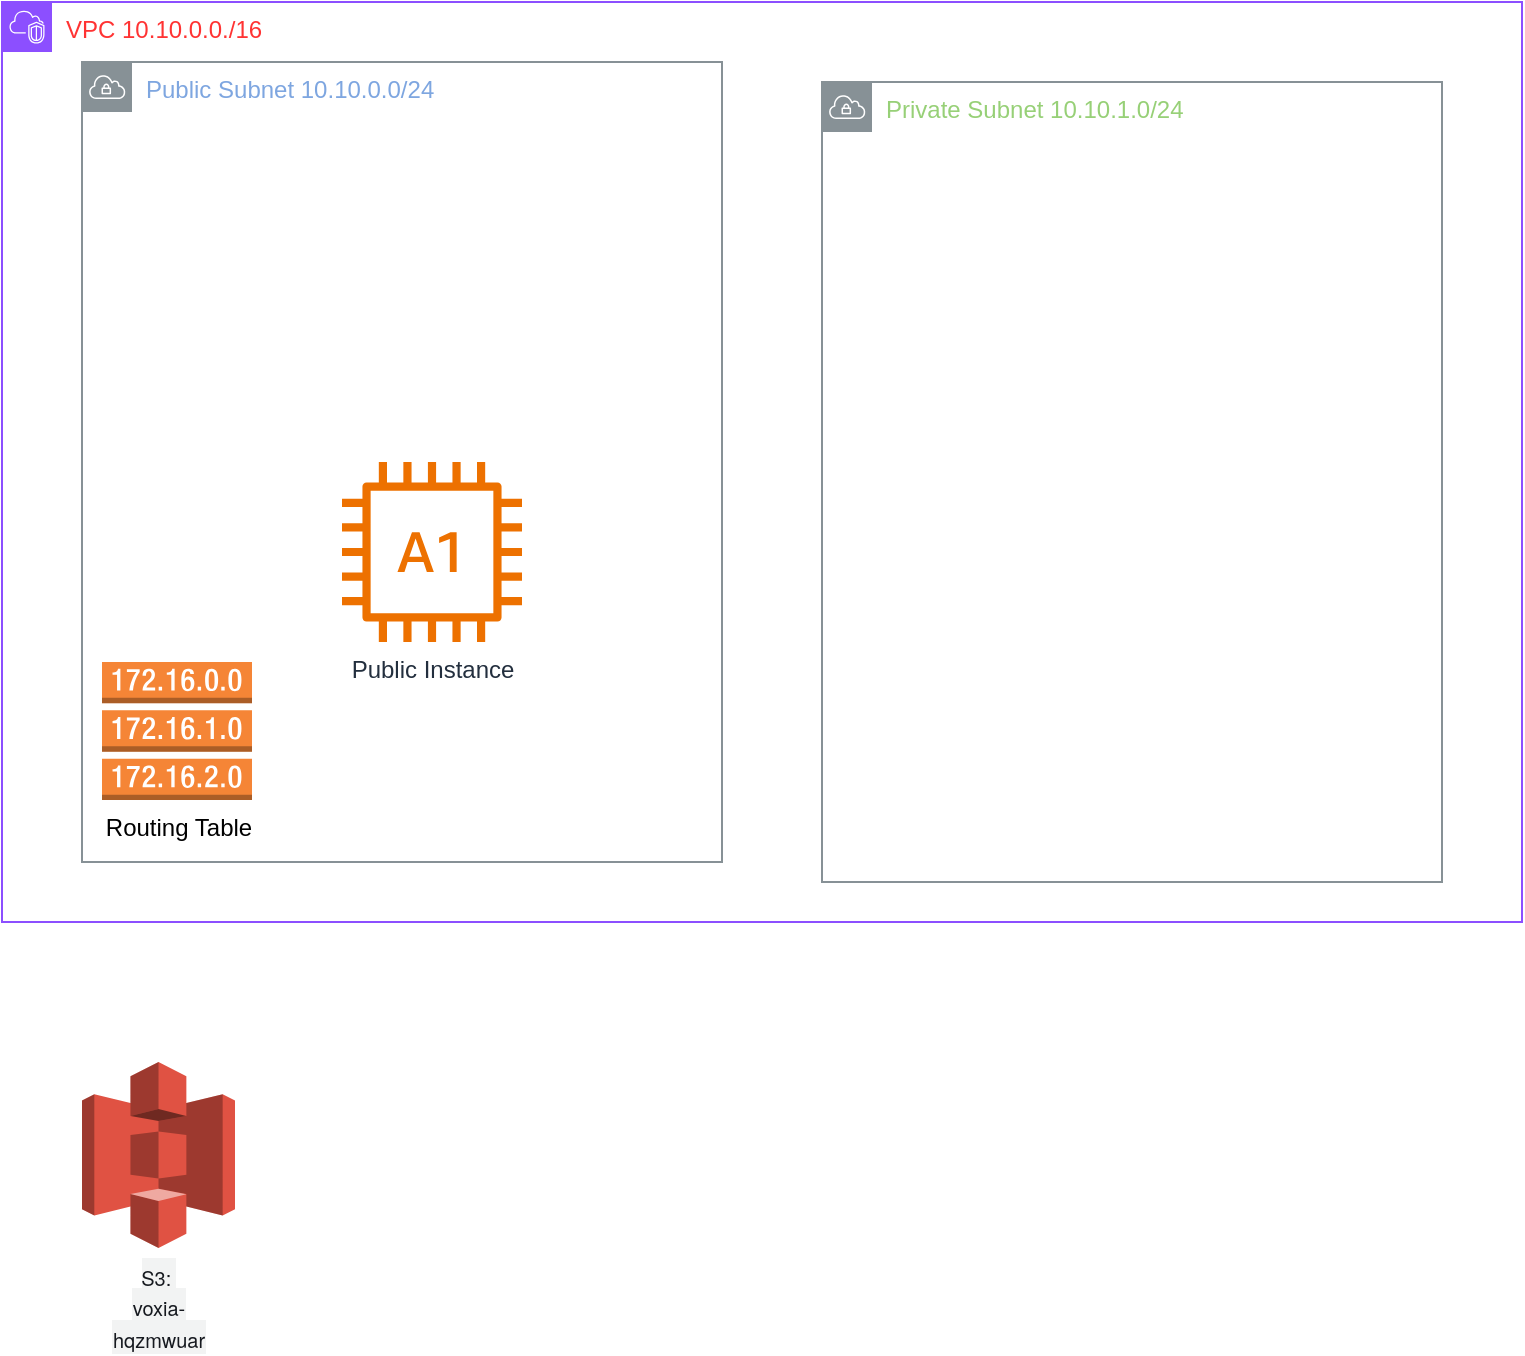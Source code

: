 <mxfile version="24.7.10">
  <diagram name="Page-1" id="qIIuJrk47lqO7817uzSL">
    <mxGraphModel dx="1234" dy="1117" grid="1" gridSize="10" guides="1" tooltips="1" connect="1" arrows="1" fold="1" page="1" pageScale="1" pageWidth="850" pageHeight="1100" math="0" shadow="0">
      <root>
        <mxCell id="0" />
        <mxCell id="1" parent="0" />
        <mxCell id="TqHkE-GuLO8kLXTITl4S-2" value="&lt;font color=&quot;#ff3333&quot;&gt;VPC 10.10.0.0./16&lt;/font&gt;" style="points=[[0,0],[0.25,0],[0.5,0],[0.75,0],[1,0],[1,0.25],[1,0.5],[1,0.75],[1,1],[0.75,1],[0.5,1],[0.25,1],[0,1],[0,0.75],[0,0.5],[0,0.25]];outlineConnect=0;gradientColor=none;html=1;whiteSpace=wrap;fontSize=12;fontStyle=0;container=1;pointerEvents=0;collapsible=0;recursiveResize=0;shape=mxgraph.aws4.group;grIcon=mxgraph.aws4.group_vpc2;strokeColor=#8C4FFF;fillColor=none;verticalAlign=top;align=left;spacingLeft=30;fontColor=#AAB7B8;dashed=0;" vertex="1" parent="1">
          <mxGeometry x="40" y="40" width="760" height="460" as="geometry" />
        </mxCell>
        <mxCell id="TqHkE-GuLO8kLXTITl4S-3" value="&lt;font color=&quot;#7ea6e0&quot;&gt;Public Subnet 10.10.0.0/24&lt;/font&gt;" style="sketch=0;outlineConnect=0;gradientColor=none;html=1;whiteSpace=wrap;fontSize=12;fontStyle=0;shape=mxgraph.aws4.group;grIcon=mxgraph.aws4.group_vpc;strokeColor=#879196;fillColor=none;verticalAlign=top;align=left;spacingLeft=30;fontColor=#879196;dashed=0;" vertex="1" parent="TqHkE-GuLO8kLXTITl4S-2">
          <mxGeometry x="40" y="30" width="320" height="400" as="geometry" />
        </mxCell>
        <mxCell id="TqHkE-GuLO8kLXTITl4S-5" value="&lt;font color=&quot;#97d077&quot;&gt;Private Subnet 10.10.1.0/24&lt;/font&gt;" style="sketch=0;outlineConnect=0;gradientColor=none;html=1;whiteSpace=wrap;fontSize=12;fontStyle=0;shape=mxgraph.aws4.group;grIcon=mxgraph.aws4.group_vpc;strokeColor=#879196;fillColor=none;verticalAlign=top;align=left;spacingLeft=30;fontColor=#879196;dashed=0;" vertex="1" parent="TqHkE-GuLO8kLXTITl4S-2">
          <mxGeometry x="410" y="40" width="310" height="400" as="geometry" />
        </mxCell>
        <mxCell id="TqHkE-GuLO8kLXTITl4S-6" value="Public Instance" style="sketch=0;outlineConnect=0;fontColor=#232F3E;gradientColor=none;fillColor=#ED7100;strokeColor=none;dashed=0;verticalLabelPosition=bottom;verticalAlign=top;align=center;html=1;fontSize=12;fontStyle=0;aspect=fixed;pointerEvents=1;shape=mxgraph.aws4.a1_instance;" vertex="1" parent="TqHkE-GuLO8kLXTITl4S-2">
          <mxGeometry x="170" y="230" width="90" height="90" as="geometry" />
        </mxCell>
        <mxCell id="TqHkE-GuLO8kLXTITl4S-9" value="Routing Table" style="outlineConnect=0;dashed=0;verticalLabelPosition=bottom;verticalAlign=top;align=center;html=1;shape=mxgraph.aws3.route_table;fillColor=#F58536;gradientColor=none;" vertex="1" parent="TqHkE-GuLO8kLXTITl4S-2">
          <mxGeometry x="50" y="330" width="75" height="69" as="geometry" />
        </mxCell>
        <mxCell id="TqHkE-GuLO8kLXTITl4S-10" value="&lt;span style=&quot;color: rgb(22, 25, 31); font-family: &amp;quot;Amazon Ember&amp;quot;, &amp;quot;Helvetica Neue&amp;quot;, Roboto, Arial, sans-serif; text-align: start; text-wrap: wrap; background-color: rgb(242, 243, 243);&quot;&gt;&lt;font style=&quot;font-size: 10px;&quot;&gt;S3:&amp;nbsp;&lt;/font&gt;&lt;/span&gt;&lt;div&gt;&lt;span style=&quot;color: rgb(22, 25, 31); font-family: &amp;quot;Amazon Ember&amp;quot;, &amp;quot;Helvetica Neue&amp;quot;, Roboto, Arial, sans-serif; text-align: start; text-wrap: wrap; background-color: rgb(242, 243, 243);&quot;&gt;&lt;font style=&quot;font-size: 10px;&quot;&gt;voxia-hqzmwuar&lt;/font&gt;&lt;/span&gt;&lt;/div&gt;" style="outlineConnect=0;dashed=0;verticalLabelPosition=bottom;verticalAlign=top;align=center;html=1;shape=mxgraph.aws3.s3;fillColor=#E05243;gradientColor=none;" vertex="1" parent="1">
          <mxGeometry x="80" y="570" width="76.5" height="93" as="geometry" />
        </mxCell>
      </root>
    </mxGraphModel>
  </diagram>
</mxfile>

